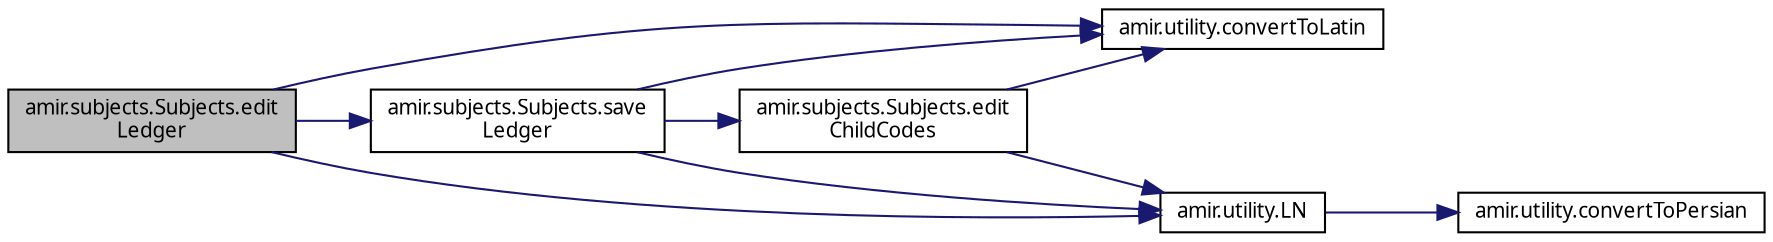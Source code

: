 digraph "amir.subjects.Subjects.editLedger"
{
 // LATEX_PDF_SIZE
  edge [fontname="FreeSans.ttf",fontsize="10",labelfontname="FreeSans.ttf",labelfontsize="10"];
  node [fontname="FreeSans.ttf",fontsize="10",shape=record];
  rankdir="LR";
  Node1 [label="amir.subjects.Subjects.edit\lLedger",height=0.2,width=0.4,color="black", fillcolor="grey75", style="filled", fontcolor="black",tooltip=" "];
  Node1 -> Node2 [color="midnightblue",fontsize="10",style="solid",fontname="FreeSans.ttf"];
  Node2 [label="amir.utility.convertToLatin",height=0.2,width=0.4,color="black", fillcolor="white", style="filled",URL="$group___utility.html#gabf2b9d91803e7a6c154b9f722259b244",tooltip=" "];
  Node1 -> Node3 [color="midnightblue",fontsize="10",style="solid",fontname="FreeSans.ttf"];
  Node3 [label="amir.utility.LN",height=0.2,width=0.4,color="black", fillcolor="white", style="filled",URL="$group___utility.html#ga0743603f91496779ad987d6a561f2142",tooltip="Check the active locale and choose number characters from that locale."];
  Node3 -> Node4 [color="midnightblue",fontsize="10",style="solid",fontname="FreeSans.ttf"];
  Node4 [label="amir.utility.convertToPersian",height=0.2,width=0.4,color="black", fillcolor="white", style="filled",URL="$group___utility.html#ga8b89d0d191ac53afdec68da806fe310d",tooltip=" "];
  Node1 -> Node5 [color="midnightblue",fontsize="10",style="solid",fontname="FreeSans.ttf"];
  Node5 [label="amir.subjects.Subjects.save\lLedger",height=0.2,width=0.4,color="black", fillcolor="white", style="filled",URL="$classamir_1_1subjects_1_1_subjects.html#a743c312c9032712f520cdf99b8dccb9b",tooltip=" "];
  Node5 -> Node2 [color="midnightblue",fontsize="10",style="solid",fontname="FreeSans.ttf"];
  Node5 -> Node6 [color="midnightblue",fontsize="10",style="solid",fontname="FreeSans.ttf"];
  Node6 [label="amir.subjects.Subjects.edit\lChildCodes",height=0.2,width=0.4,color="black", fillcolor="white", style="filled",URL="$classamir_1_1subjects_1_1_subjects.html#aab778eef2683bb155e3685a9b7035af7",tooltip=" "];
  Node6 -> Node2 [color="midnightblue",fontsize="10",style="solid",fontname="FreeSans.ttf"];
  Node6 -> Node3 [color="midnightblue",fontsize="10",style="solid",fontname="FreeSans.ttf"];
  Node5 -> Node3 [color="midnightblue",fontsize="10",style="solid",fontname="FreeSans.ttf"];
}
